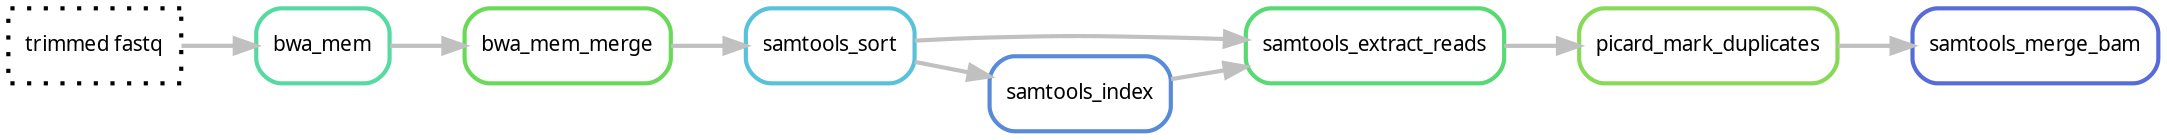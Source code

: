 digraph snakemake_dag {
    rankdir=LR;
    graph[bgcolor=white, margin=0];
    node[shape=box, style=rounded, fontname=sans,                 fontsize=10, penwidth=2];
    edge[penwidth=2, color=grey];
	0[label = "samtools_merge_bam", color = "0.64 0.6 0.85", style="rounded"];
	1[label = "picard_mark_duplicates", color = "0.27 0.6 0.85", style="rounded"];
	2[label = "samtools_extract_reads", color = "0.37 0.6 0.85", style="rounded"];
	3[label = "samtools_sort", color = "0.53 0.6 0.85", style="rounded"];
	4[label = "bwa_mem_merge", color = "0.31 0.6 0.85", style="rounded"];
	5[label = "bwa_mem", color = "0.43 0.6 0.85", style="rounded"];
	7[label = "samtools_index", color = "0.60 0.6 0.85", style="rounded"];
	8[label = "trimmed fastq", color = "0.0 0.0 0.0", style="dotted"];
	1 -> 0
	2 -> 1
	3 -> 2
	7 -> 2
	4 -> 3
	5 -> 4
	3 -> 7
	8 -> 5
}            
